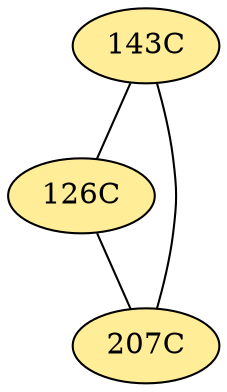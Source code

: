 // The Round Table
graph {
	"143C" [fillcolor="#FFED97" style=radial]
	"126C" [fillcolor="#FFED97" style=radial]
	"143C" -- "126C" [penwidth=1]
	"143C" [fillcolor="#FFED97" style=radial]
	"207C" [fillcolor="#FFED97" style=radial]
	"143C" -- "207C" [penwidth=1]
	"126C" [fillcolor="#FFED97" style=radial]
	"207C" [fillcolor="#FFED97" style=radial]
	"126C" -- "207C" [penwidth=1]
}
